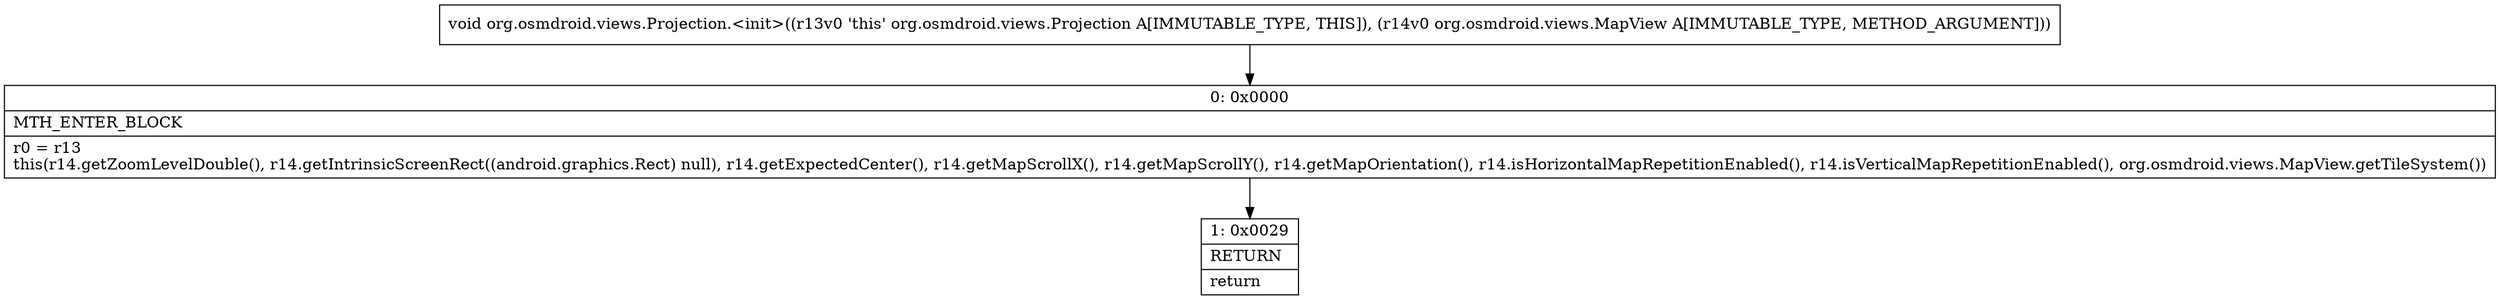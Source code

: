 digraph "CFG fororg.osmdroid.views.Projection.\<init\>(Lorg\/osmdroid\/views\/MapView;)V" {
Node_0 [shape=record,label="{0\:\ 0x0000|MTH_ENTER_BLOCK\l|r0 = r13\lthis(r14.getZoomLevelDouble(), r14.getIntrinsicScreenRect((android.graphics.Rect) null), r14.getExpectedCenter(), r14.getMapScrollX(), r14.getMapScrollY(), r14.getMapOrientation(), r14.isHorizontalMapRepetitionEnabled(), r14.isVerticalMapRepetitionEnabled(), org.osmdroid.views.MapView.getTileSystem())\l}"];
Node_1 [shape=record,label="{1\:\ 0x0029|RETURN\l|return\l}"];
MethodNode[shape=record,label="{void org.osmdroid.views.Projection.\<init\>((r13v0 'this' org.osmdroid.views.Projection A[IMMUTABLE_TYPE, THIS]), (r14v0 org.osmdroid.views.MapView A[IMMUTABLE_TYPE, METHOD_ARGUMENT])) }"];
MethodNode -> Node_0;
Node_0 -> Node_1;
}

